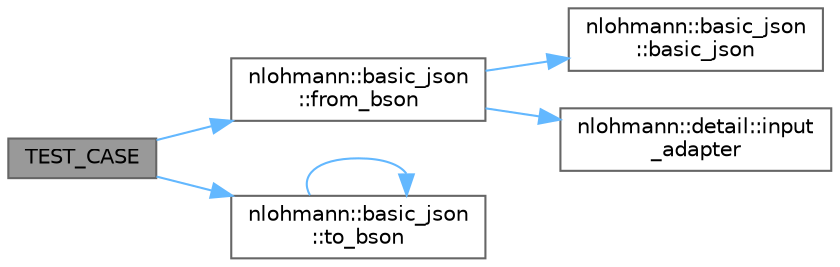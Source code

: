 digraph "TEST_CASE"
{
 // LATEX_PDF_SIZE
  bgcolor="transparent";
  edge [fontname=Helvetica,fontsize=10,labelfontname=Helvetica,labelfontsize=10];
  node [fontname=Helvetica,fontsize=10,shape=box,height=0.2,width=0.4];
  rankdir="LR";
  Node1 [id="Node000001",label="TEST_CASE",height=0.2,width=0.4,color="gray40", fillcolor="grey60", style="filled", fontcolor="black",tooltip=" "];
  Node1 -> Node2 [id="edge1_Node000001_Node000002",color="steelblue1",style="solid",tooltip=" "];
  Node2 [id="Node000002",label="nlohmann::basic_json\l::from_bson",height=0.2,width=0.4,color="grey40", fillcolor="white", style="filled",URL="$classnlohmann_1_1basic__json.html#a4e02793f2691aa29ab7cb69fddafbf5c",tooltip="create a JSON value from an input in BSON format"];
  Node2 -> Node3 [id="edge2_Node000002_Node000003",color="steelblue1",style="solid",tooltip=" "];
  Node3 [id="Node000003",label="nlohmann::basic_json\l::basic_json",height=0.2,width=0.4,color="grey40", fillcolor="white", style="filled",URL="$classnlohmann_1_1basic__json.html#a19734fbc9c97d536832892ddacd6b62a",tooltip="create an empty value with a given type"];
  Node2 -> Node4 [id="edge3_Node000002_Node000004",color="steelblue1",style="solid",tooltip=" "];
  Node4 [id="Node000004",label="nlohmann::detail::input\l_adapter",height=0.2,width=0.4,color="grey40", fillcolor="white", style="filled",URL="$namespacenlohmann_1_1detail.html#a616a53cc3114fdc113fc44e6af4c3c7f",tooltip=" "];
  Node1 -> Node5 [id="edge4_Node000001_Node000005",color="steelblue1",style="solid",tooltip=" "];
  Node5 [id="Node000005",label="nlohmann::basic_json\l::to_bson",height=0.2,width=0.4,color="grey40", fillcolor="white", style="filled",URL="$classnlohmann_1_1basic__json.html#a21302d2c392af239d66df71098d69f73",tooltip="create a BSON serialization of a given JSON value"];
  Node5 -> Node5 [id="edge5_Node000005_Node000005",color="steelblue1",style="solid",tooltip=" "];
}
